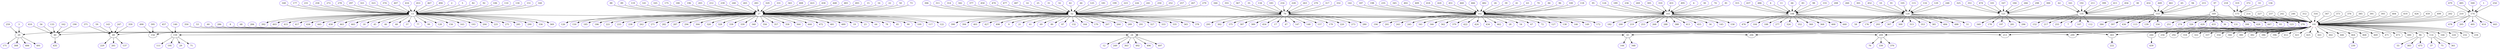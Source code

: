 digraph sample {
191 [color="#fd8ab8"];
13 [color="#17172e"];
27 [color="#17172e"];
52 [color="#17172e"];
79 [color="#17172e"];
102 [color="#17172e"];
103 [color="#17172e"];
108 [color="#17172e"];
120 [color="#17172e"];
121 [color="#17172e"];
135 [color="#17172e"];
153 [color="#17172e"];
169 [color="#17172e"];
173 [color="#17172e"];
174 [color="#17172e"];
20 [color="#17172e"];
24 [color="#17172e"];
40 [color="#17172e"];
43 [color="#17172e"];
49 [color="#17172e"];
86 [color="#17172e"];
114 [color="#17172e"];
154 [color="#17172e"];
159 [color="#17172e"];
166 [color="#17172e"];
206 [color="#17172e"];
209 [color="#17172e"];
213 [color="#17172e"];
224 [color="#17172e"];
232 [color="#17172e"];
234 [color="#17172e"];
244 [color="#17172e"];
256 [color="#17172e"];
292 [color="#17172e"];
299 [color="#17172e"];
303 [color="#17172e"];
318 [color="#17172e"];
322 [color="#17172e"];
337 [color="#17172e"];
354 [color="#17172e"];
366 [color="#17172e"];
380 [color="#17172e"];
382 [color="#17172e"];
386 [color="#17172e"];
396 [color="#17172e"];
412 [color="#17172e"];
421 [color="#17172e"];
425 [color="#17172e"];
441 [color="#17172e"];
442 [color="#17172e"];
446 [color="#17172e"];
464 [color="#17172e"];
468 [color="#17172e"];
469 [color="#17172e"];
471 [color="#17172e"];
473 [color="#17172e"];
480 [color="#17172e"];
202 [color="#17172e"];
210 [color="#17172e"];
214 [color="#17172e"];
227 [color="#17172e"];
237 [color="#17172e"];
242 [color="#17172e"];
246 [color="#17172e"];
312 [color="#17172e"];
316 [color="#17172e"];
347 [color="#17172e"];
373 [color="#17172e"];
376 [color="#17172e"];
385 [color="#17172e"];
391 [color="#17172e"];
393 [color="#17172e"];
404 [color="#17172e"];
419 [color="#17172e"];
426 [color="#17172e"];
459 [color="#17172e"];
499 [color="#17172e"];
2 [color="#4500fd"];
5 [color="#4500fd"];
18 [color="#4500fd"];
45 [color="#4500fd"];
46 [color="#4500fd"];
48 [color="#4500fd"];
57 [color="#4500fd"];
77 [color="#4500fd"];
99 [color="#4500fd"];
128 [color="#4500fd"];
156 [color="#4500fd"];
163 [color="#4500fd"];
193 [color="#4500fd"];
204 [color="#4500fd"];
225 [color="#4500fd"];
275 [color="#4500fd"];
285 [color="#4500fd"];
290 [color="#4500fd"];
336 [color="#4500fd"];
369 [color="#4500fd"];
392 [color="#4500fd"];
403 [color="#4500fd"];
415 [color="#4500fd"];
417 [color="#4500fd"];
438 [color="#4500fd"];
445 [color="#4500fd"];
458 [color="#4500fd"];
463 [color="#4500fd"];
465 [color="#4500fd"];
82 [color="#4500fd"];
92 [color="#4500fd"];
106 [color="#4500fd"];
110 [color="#4500fd"];
130 [color="#4500fd"];
151 [color="#4500fd"];
160 [color="#4500fd"];
168 [color="#4500fd"];
177 [color="#4500fd"];
231 [color="#4500fd"];
258 [color="#4500fd"];
272 [color="#4500fd"];
278 [color="#4500fd"];
297 [color="#4500fd"];
321 [color="#4500fd"];
323 [color="#4500fd"];
374 [color="#4500fd"];
407 [color="#4500fd"];
416 [color="#4500fd"];
453 [color="#4500fd"];
467 [color="#4500fd"];
494 [color="#4500fd"];
15 [color="#4500fd"];
16 [color="#4500fd"];
22 [color="#4500fd"];
19 [color="#4500fd"];
23 [color="#4500fd"];
64 [color="#4500fd"];
78 [color="#4500fd"];
85 [color="#4500fd"];
90 [color="#4500fd"];
109 [color="#4500fd"];
117 [color="#4500fd"];
122 [color="#4500fd"];
126 [color="#4500fd"];
150 [color="#4500fd"];
185 [color="#4500fd"];
186 [color="#4500fd"];
221 [color="#4500fd"];
233 [color="#4500fd"];
238 [color="#4500fd"];
262 [color="#4500fd"];
271 [color="#4500fd"];
282 [color="#4500fd"];
287 [color="#4500fd"];
294 [color="#4500fd"];
304 [color="#4500fd"];
320 [color="#4500fd"];
328 [color="#4500fd"];
338 [color="#4500fd"];
339 [color="#4500fd"];
340 [color="#4500fd"];
356 [color="#4500fd"];
357 [color="#4500fd"];
358 [color="#4500fd"];
364 [color="#4500fd"];
444 [color="#4500fd"];
472 [color="#4500fd"];
481 [color="#4500fd"];
489 [color="#4500fd"];
50 [color="#4500fd"];
73 [color="#4500fd"];
88 [color="#4500fd"];
89 [color="#4500fd"];
119 [color="#4500fd"];
141 [color="#4500fd"];
165 [color="#4500fd"];
175 [color="#4500fd"];
180 [color="#4500fd"];
196 [color="#4500fd"];
203 [color="#4500fd"];
212 [color="#4500fd"];
239 [color="#4500fd"];
240 [color="#4500fd"];
265 [color="#4500fd"];
283 [color="#4500fd"];
329 [color="#4500fd"];
331 [color="#4500fd"];
343 [color="#4500fd"];
408 [color="#4500fd"];
423 [color="#4500fd"];
430 [color="#4500fd"];
448 [color="#4500fd"];
483 [color="#4500fd"];
493 [color="#4500fd"];
14 [color="#4500fd"];
25 [color="#4500fd"];
31 [color="#4500fd"];
32 [color="#4500fd"];
42 [color="#4500fd"];
44 [color="#4500fd"];
9 [color="#4500fd"];
21 [color="#4500fd"];
61 [color="#4500fd"];
69 [color="#4500fd"];
80 [color="#4500fd"];
87 [color="#4500fd"];
132 [color="#4500fd"];
164 [color="#4500fd"];
170 [color="#4500fd"];
207 [color="#4500fd"];
264 [color="#4500fd"];
289 [color="#4500fd"];
291 [color="#4500fd"];
327 [color="#4500fd"];
333 [color="#4500fd"];
335 [color="#4500fd"];
365 [color="#4500fd"];
378 [color="#4500fd"];
390 [color="#4500fd"];
394 [color="#4500fd"];
401 [color="#4500fd"];
427 [color="#4500fd"];
498 [color="#4500fd"];
125 [color="#4500fd"];
181 [color="#4500fd"];
199 [color="#4500fd"];
223 [color="#4500fd"];
226 [color="#4500fd"];
241 [color="#4500fd"];
250 [color="#4500fd"];
252 [color="#4500fd"];
257 [color="#4500fd"];
267 [color="#4500fd"];
279 [color="#4500fd"];
306 [color="#4500fd"];
311 [color="#4500fd"];
314 [color="#4500fd"];
342 [color="#4500fd"];
377 [color="#4500fd"];
450 [color="#4500fd"];
470 [color="#4500fd"];
477 [color="#4500fd"];
487 [color="#4500fd"];
35 [color="#4500fd"];
17 [color="#4500fd"];
47 [color="#4500fd"];
147 [color="#4500fd"];
148 [color="#4500fd"];
157 [color="#4500fd"];
179 [color="#4500fd"];
220 [color="#4500fd"];
273 [color="#4500fd"];
280 [color="#4500fd"];
295 [color="#4500fd"];
302 [color="#4500fd"];
375 [color="#4500fd"];
387 [color="#4500fd"];
389 [color="#4500fd"];
454 [color="#4500fd"];
134 [color="#4500fd"];
183 [color="#4500fd"];
216 [color="#4500fd"];
228 [color="#4500fd"];
263 [color="#4500fd"];
270 [color="#4500fd"];
317 [color="#4500fd"];
332 [color="#4500fd"];
344 [color="#4500fd"];
355 [color="#4500fd"];
367 [color="#4500fd"];
26 [color="#4500fd"];
39 [color="#4500fd"];
41 [color="#4500fd"];
63 [color="#4500fd"];
70 [color="#4500fd"];
84 [color="#4500fd"];
96 [color="#4500fd"];
100 [color="#4500fd"];
28 [color="#4500fd"];
54 [color="#4500fd"];
67 [color="#4500fd"];
72 [color="#4500fd"];
127 [color="#4500fd"];
138 [color="#4500fd"];
146 [color="#4500fd"];
149 [color="#4500fd"];
172 [color="#4500fd"];
194 [color="#4500fd"];
201 [color="#4500fd"];
243 [color="#4500fd"];
245 [color="#4500fd"];
341 [color="#4500fd"];
346 [color="#4500fd"];
362 [color="#4500fd"];
379 [color="#4500fd"];
422 [color="#4500fd"];
424 [color="#4500fd"];
434 [color="#4500fd"];
462 [color="#4500fd"];
118 [color="#4500fd"];
142 [color="#4500fd"];
187 [color="#4500fd"];
198 [color="#4500fd"];
235 [color="#4500fd"];
345 [color="#4500fd"];
402 [color="#4500fd"];
409 [color="#4500fd"];
418 [color="#4500fd"];
420 [color="#4500fd"];
451 [color="#4500fd"];
460 [color="#4500fd"];
466 [color="#4500fd"];
482 [color="#4500fd"];
6 [color="#4500fd"];
30 [color="#4500fd"];
74 [color="#4500fd"];
81 [color="#4500fd"];
95 [color="#4500fd"];
34 [color="#4500fd"];
145 [color="#4500fd"];
158 [color="#4500fd"];
182 [color="#4500fd"];
200 [color="#4500fd"];
219 [color="#4500fd"];
253 [color="#4500fd"];
268 [color="#4500fd"];
288 [color="#4500fd"];
388 [color="#4500fd"];
413 [color="#4500fd"];
455 [color="#4500fd"];
124 [color="#4500fd"];
189 [color="#4500fd"];
236 [color="#4500fd"];
269 [color="#4500fd"];
305 [color="#4500fd"];
310 [color="#4500fd"];
431 [color="#4500fd"];
495 [color="#4500fd"];
4 [color="#4500fd"];
11 [color="#4500fd"];
66 [color="#4500fd"];
83 [color="#4500fd"];
98 [color="#4500fd"];
104 [color="#4500fd"];
188 [color="#4500fd"];
277 [color="#4500fd"];
324 [color="#4500fd"];
352 [color="#4500fd"];
360 [color="#4500fd"];
368 [color="#4500fd"];
400 [color="#4500fd"];
440 [color="#4500fd"];
476 [color="#4500fd"];
155 [color="#4500fd"];
208 [color="#4500fd"];
315 [color="#4500fd"];
437 [color="#4500fd"];
486 [color="#4500fd"];
10 [color="#4500fd"];
91 [color="#4500fd"];
105 [color="#4500fd"];
115 [color="#4500fd"];
116 [color="#4500fd"];
51 [color="#4500fd"];
58 [color="#4500fd"];
176 [color="#4500fd"];
293 [color="#4500fd"];
307 [color="#4500fd"];
309 [color="#4500fd"];
313 [color="#4500fd"];
353 [color="#4500fd"];
381 [color="#4500fd"];
484 [color="#4500fd"];
488 [color="#4500fd"];
129 [color="#4500fd"];
248 [color="#4500fd"];
260 [color="#4500fd"];
301 [color="#4500fd"];
452 [color="#4500fd"];
101 [color="#4500fd"];
178 [color="#4500fd"];
197 [color="#4500fd"];
281 [color="#4500fd"];
296 [color="#4500fd"];
349 [color="#4500fd"];
167 [color="#4500fd"];
184 [color="#4500fd"];
266 [color="#4500fd"];
298 [color="#4500fd"];
300 [color="#4500fd"];
325 [color="#4500fd"];
351 [color="#4500fd"];
474 [color="#4500fd"];
38 [color="#4500fd"];
62 [color="#4500fd"];
7 [color="#4500fd"];
107 [color="#4500fd"];
112 [color="#4500fd"];
152 [color="#4500fd"];
217 [color="#4500fd"];
255 [color="#4500fd"];
161 [color="#4500fd"];
192 [color="#4500fd"];
211 [color="#4500fd"];
399 [color="#4500fd"];
411 [color="#4500fd"];
456 [color="#4500fd"];
65 [color="#4500fd"];
94 [color="#4500fd"];
113 [color="#4500fd"];
139 [color="#4500fd"];
334 [color="#4500fd"];
384 [color="#4500fd"];
397 [color="#4500fd"];
436 [color="#4500fd"];
215 [color="#4500fd"];
432 [color="#4500fd"];
449 [color="#4500fd"];
461 [color="#4500fd"];
97 [color="#4500fd"];
36 [color="#4500fd"];
131 [color="#4500fd"];
251 [color="#4500fd"];
274 [color="#4500fd"];
326 [color="#4500fd"];
429 [color="#4500fd"];
433 [color="#4500fd"];
33 [color="#4500fd"];
136 [color="#4500fd"];
93 [color="#4500fd"];
123 [color="#4500fd"];
276 [color="#4500fd"];
398 [color="#4500fd"];
428 [color="#4500fd"];
447 [color="#4500fd"];
218 [color="#4500fd"];
319 [color="#4500fd"];
372 [color="#4500fd"];
1 [color="#4500fd"];
205 [color="#4500fd"];
405 [color="#4500fd"];
414 [color="#4500fd"];
443 [color="#4500fd"];
478 [color="#4500fd"];
254 [color="#4500fd"];
479 [color="#4500fd"];
485 [color="#4500fd"];
500 [color="#4500fd"];
3 [color="#4500fd"];
171 [color="#4500fd"];
308 [color="#4500fd"];
406 [color="#4500fd"];
491 [color="#4500fd"];
259 [color="#4500fd"];
12 [color="#4500fd"];
249 [color="#4500fd"];
363 [color="#4500fd"];
492 [color="#4500fd"];
496 [color="#4500fd"];
497 [color="#4500fd"];
350 [color="#4500fd"];
435 [color="#4500fd"];
56 [color="#4500fd"];
133 [color="#4500fd"];
162 [color="#4500fd"];
190 [color="#4500fd"];
410 [color="#4500fd"];
144 [color="#4500fd"];
348 [color="#4500fd"];
53 [color="#4500fd"];
137 [color="#4500fd"];
229 [color="#4500fd"];
261 [color="#4500fd"];
59 [color="#4500fd"];
143 [color="#4500fd"];
247 [color="#4500fd"];
359 [color="#4500fd"];
371 [color="#4500fd"];
55 [color="#4500fd"];
383 [color="#4500fd"];
475 [color="#4500fd"];
37 [color="#4500fd"];
75 [color="#4500fd"];
361 [color="#4500fd"];
395 [color="#4500fd"];
490 [color="#4500fd"];
140 [color="#4500fd"];
29 [color="#4500fd"];
71 [color="#4500fd"];
111 [color="#4500fd"];
195 [color="#4500fd"];
457 [color="#4500fd"];
60 [color="#4500fd"];
76 [color="#4500fd"];
330 [color="#4500fd"];
370 [color="#4500fd"];
286 [color="#4500fd"];
8 [color="#4500fd"];
439 [color="#4500fd"];
68 [color="#4500fd"];
284 [color="#4500fd"];
222 [color="#4500fd"];
230 [color="#4500fd"];
1 -> 174[color="black"];
2 -> 13[color="black"];
3 -> 20[color="black"];
4 -> 108[color="black"];
5 -> 13[color="black"];
6 -> 103[color="black"];
8 -> 213[color="black"];
10 -> 120[color="black"];
11 -> 108[color="black"];
13 -> 18[color="black"];
13 -> 45[color="black"];
13 -> 46[color="black"];
13 -> 48[color="black"];
13 -> 57[color="black"];
13 -> 77[color="black"];
13 -> 99[color="black"];
13 -> 128[color="black"];
13 -> 156[color="black"];
13 -> 163[color="black"];
13 -> 191[color="black"];
13 -> 193[color="black"];
13 -> 204[color="black"];
13 -> 225[color="black"];
13 -> 275[color="black"];
13 -> 285[color="black"];
13 -> 290[color="black"];
13 -> 336[color="black"];
13 -> 369[color="black"];
13 -> 392[color="black"];
13 -> 403[color="black"];
13 -> 415[color="black"];
13 -> 417[color="black"];
13 -> 438[color="black"];
13 -> 445[color="black"];
13 -> 458[color="black"];
13 -> 463[color="black"];
13 -> 465[color="black"];
14 -> 52[color="black"];
15 -> 27[color="black"];
16 -> 27[color="black"];
20 -> 171[color="black"];
20 -> 308[color="black"];
20 -> 406[color="black"];
20 -> 491[color="black"];
22 -> 27[color="black"];
24 -> 12[color="black"];
24 -> 249[color="black"];
24 -> 363[color="black"];
24 -> 492[color="black"];
24 -> 496[color="black"];
24 -> 497[color="black"];
25 -> 52[color="black"];
26 -> 102[color="black"];
27 -> 19[color="black"];
27 -> 23[color="black"];
27 -> 64[color="black"];
27 -> 78[color="black"];
27 -> 85[color="black"];
27 -> 90[color="black"];
27 -> 109[color="black"];
27 -> 117[color="black"];
27 -> 122[color="black"];
27 -> 126[color="black"];
27 -> 150[color="black"];
27 -> 185[color="black"];
27 -> 186[color="black"];
27 -> 191[color="black"];
27 -> 221[color="black"];
27 -> 233[color="black"];
27 -> 238[color="black"];
27 -> 262[color="black"];
27 -> 271[color="black"];
27 -> 282[color="black"];
27 -> 287[color="black"];
27 -> 294[color="black"];
27 -> 304[color="black"];
27 -> 320[color="black"];
27 -> 328[color="black"];
27 -> 338[color="black"];
27 -> 339[color="black"];
27 -> 340[color="black"];
27 -> 356[color="black"];
27 -> 357[color="black"];
27 -> 358[color="black"];
27 -> 364[color="black"];
27 -> 444[color="black"];
27 -> 472[color="black"];
27 -> 481[color="black"];
27 -> 489[color="black"];
30 -> 103[color="black"];
31 -> 52[color="black"];
32 -> 52[color="black"];
33 -> 173[color="black"];
35 -> 79[color="black"];
38 -> 135[color="black"];
39 -> 102[color="black"];
40 -> 435[color="black"];
41 -> 102[color="black"];
42 -> 52[color="black"];
43 -> 144[color="black"];
43 -> 348[color="black"];
44 -> 52[color="black"];
49 -> 137[color="black"];
49 -> 229[color="black"];
49 -> 261[color="black"];
50 -> 27[color="black"];
52 -> 9[color="black"];
52 -> 21[color="black"];
52 -> 61[color="black"];
52 -> 69[color="black"];
52 -> 80[color="black"];
52 -> 87[color="black"];
52 -> 132[color="black"];
52 -> 164[color="black"];
52 -> 170[color="black"];
52 -> 191[color="black"];
52 -> 207[color="black"];
52 -> 264[color="black"];
52 -> 289[color="black"];
52 -> 291[color="black"];
52 -> 327[color="black"];
52 -> 333[color="black"];
52 -> 335[color="black"];
52 -> 365[color="black"];
52 -> 378[color="black"];
52 -> 390[color="black"];
52 -> 394[color="black"];
52 -> 401[color="black"];
52 -> 427[color="black"];
52 -> 498[color="black"];
53 -> 43[color="black"];
56 -> 40[color="black"];
59 -> 49[color="black"];
60 -> 206[color="black"];
62 -> 135[color="black"];
63 -> 102[color="black"];
65 -> 153[color="black"];
66 -> 108[color="black"];
68 -> 299[color="black"];
70 -> 102[color="black"];
73 -> 27[color="black"];
74 -> 103[color="black"];
79 -> 17[color="black"];
79 -> 47[color="black"];
79 -> 147[color="black"];
79 -> 148[color="black"];
79 -> 157[color="black"];
79 -> 179[color="black"];
79 -> 191[color="black"];
79 -> 220[color="black"];
79 -> 273[color="black"];
79 -> 280[color="black"];
79 -> 295[color="black"];
79 -> 302[color="black"];
79 -> 375[color="black"];
79 -> 387[color="black"];
79 -> 389[color="black"];
79 -> 454[color="black"];
81 -> 103[color="black"];
82 -> 13[color="black"];
83 -> 108[color="black"];
84 -> 102[color="black"];
86 -> 55[color="black"];
86 -> 383[color="black"];
86 -> 475[color="black"];
88 -> 27[color="black"];
89 -> 27[color="black"];
91 -> 120[color="black"];
92 -> 13[color="black"];
94 -> 153[color="black"];
95 -> 103[color="black"];
96 -> 102[color="black"];
97 -> 169[color="black"];
98 -> 108[color="black"];
100 -> 102[color="black"];
101 -> 121[color="black"];
102 -> 28[color="black"];
102 -> 54[color="black"];
102 -> 67[color="black"];
102 -> 72[color="black"];
102 -> 127[color="black"];
102 -> 138[color="black"];
102 -> 146[color="black"];
102 -> 149[color="black"];
102 -> 172[color="black"];
102 -> 191[color="black"];
102 -> 194[color="black"];
102 -> 201[color="black"];
102 -> 243[color="black"];
102 -> 245[color="black"];
102 -> 341[color="black"];
102 -> 346[color="black"];
102 -> 362[color="black"];
102 -> 379[color="black"];
102 -> 422[color="black"];
102 -> 424[color="black"];
102 -> 434[color="black"];
102 -> 462[color="black"];
103 -> 34[color="black"];
103 -> 145[color="black"];
103 -> 158[color="black"];
103 -> 182[color="black"];
103 -> 191[color="black"];
103 -> 200[color="black"];
103 -> 219[color="black"];
103 -> 253[color="black"];
103 -> 268[color="black"];
103 -> 288[color="black"];
103 -> 388[color="black"];
103 -> 413[color="black"];
103 -> 455[color="black"];
105 -> 120[color="black"];
106 -> 13[color="black"];
108 -> 104[color="black"];
108 -> 188[color="black"];
108 -> 191[color="black"];
108 -> 277[color="black"];
108 -> 324[color="black"];
108 -> 352[color="black"];
108 -> 360[color="black"];
108 -> 368[color="black"];
108 -> 400[color="black"];
108 -> 440[color="black"];
108 -> 476[color="black"];
110 -> 13[color="black"];
114 -> 37[color="black"];
114 -> 75[color="black"];
114 -> 361[color="black"];
115 -> 120[color="black"];
116 -> 120[color="black"];
118 -> 102[color="black"];
119 -> 27[color="black"];
120 -> 51[color="black"];
120 -> 58[color="black"];
120 -> 176[color="black"];
120 -> 191[color="black"];
120 -> 293[color="black"];
120 -> 307[color="black"];
120 -> 309[color="black"];
120 -> 313[color="black"];
120 -> 353[color="black"];
120 -> 381[color="black"];
120 -> 484[color="black"];
120 -> 488[color="black"];
121 -> 178[color="black"];
121 -> 191[color="black"];
121 -> 197[color="black"];
121 -> 281[color="black"];
121 -> 296[color="black"];
121 -> 349[color="black"];
124 -> 103[color="black"];
125 -> 52[color="black"];
129 -> 120[color="black"];
130 -> 13[color="black"];
133 -> 40[color="black"];
134 -> 79[color="black"];
135 -> 7[color="black"];
135 -> 107[color="black"];
135 -> 112[color="black"];
135 -> 152[color="black"];
135 -> 191[color="black"];
135 -> 217[color="black"];
135 -> 255[color="black"];
136 -> 173[color="black"];
140 -> 159[color="black"];
141 -> 27[color="black"];
142 -> 102[color="black"];
143 -> 49[color="black"];
151 -> 13[color="black"];
153 -> 113[color="black"];
153 -> 139[color="black"];
153 -> 191[color="black"];
153 -> 334[color="black"];
153 -> 384[color="black"];
153 -> 397[color="black"];
153 -> 436[color="black"];
155 -> 108[color="black"];
159 -> 29[color="black"];
159 -> 71[color="black"];
159 -> 111[color="black"];
159 -> 195[color="black"];
160 -> 13[color="black"];
161 -> 135[color="black"];
162 -> 40[color="black"];
165 -> 27[color="black"];
167 -> 121[color="black"];
168 -> 13[color="black"];
169 -> 36[color="black"];
169 -> 131[color="black"];
169 -> 191[color="black"];
169 -> 251[color="black"];
169 -> 274[color="black"];
169 -> 326[color="black"];
169 -> 429[color="black"];
169 -> 433[color="black"];
173 -> 93[color="black"];
173 -> 123[color="black"];
173 -> 191[color="black"];
173 -> 276[color="black"];
173 -> 398[color="black"];
173 -> 428[color="black"];
173 -> 447[color="black"];
174 -> 191[color="black"];
174 -> 205[color="black"];
174 -> 405[color="black"];
174 -> 414[color="black"];
174 -> 443[color="black"];
174 -> 478[color="black"];
175 -> 27[color="black"];
177 -> 13[color="black"];
180 -> 27[color="black"];
181 -> 52[color="black"];
183 -> 79[color="black"];
184 -> 121[color="black"];
187 -> 102[color="black"];
189 -> 103[color="black"];
190 -> 40[color="black"];
191 -> 20[color="black"];
191 -> 24[color="black"];
191 -> 40[color="black"];
191 -> 43[color="black"];
191 -> 49[color="black"];
191 -> 86[color="black"];
191 -> 114[color="black"];
191 -> 154[color="black"];
191 -> 159[color="black"];
191 -> 166[color="black"];
191 -> 206[color="black"];
191 -> 209[color="black"];
191 -> 213[color="black"];
191 -> 224[color="black"];
191 -> 232[color="black"];
191 -> 234[color="black"];
191 -> 244[color="black"];
191 -> 256[color="black"];
191 -> 292[color="black"];
191 -> 299[color="black"];
191 -> 303[color="black"];
191 -> 318[color="black"];
191 -> 322[color="black"];
191 -> 337[color="black"];
191 -> 354[color="black"];
191 -> 366[color="black"];
191 -> 380[color="black"];
191 -> 382[color="black"];
191 -> 386[color="black"];
191 -> 396[color="black"];
191 -> 412[color="black"];
191 -> 421[color="black"];
191 -> 425[color="black"];
191 -> 441[color="black"];
191 -> 442[color="black"];
191 -> 446[color="black"];
191 -> 464[color="black"];
191 -> 468[color="black"];
191 -> 469[color="black"];
191 -> 471[color="black"];
191 -> 473[color="black"];
191 -> 480[color="black"];
192 -> 135[color="black"];
196 -> 27[color="black"];
198 -> 102[color="black"];
199 -> 52[color="black"];
202 -> 191[color="black"];
203 -> 27[color="black"];
208 -> 108[color="black"];
209 -> 76[color="black"];
209 -> 330[color="black"];
209 -> 370[color="black"];
210 -> 191[color="black"];
211 -> 135[color="black"];
212 -> 27[color="black"];
214 -> 191[color="black"];
215 -> 153[color="black"];
216 -> 79[color="black"];
218 -> 173[color="black"];
223 -> 52[color="black"];
226 -> 52[color="black"];
227 -> 191[color="black"];
228 -> 79[color="black"];
231 -> 13[color="black"];
235 -> 102[color="black"];
236 -> 103[color="black"];
237 -> 191[color="black"];
239 -> 27[color="black"];
240 -> 27[color="black"];
241 -> 52[color="black"];
242 -> 191[color="black"];
244 -> 439[color="black"];
246 -> 191[color="black"];
247 -> 49[color="black"];
248 -> 120[color="black"];
250 -> 52[color="black"];
252 -> 52[color="black"];
254 -> 174[color="black"];
257 -> 52[color="black"];
258 -> 13[color="black"];
259 -> 20[color="black"];
260 -> 120[color="black"];
263 -> 79[color="black"];
265 -> 27[color="black"];
266 -> 121[color="black"];
267 -> 52[color="black"];
269 -> 103[color="black"];
270 -> 79[color="black"];
272 -> 13[color="black"];
278 -> 13[color="black"];
279 -> 52[color="black"];
283 -> 27[color="black"];
284 -> 303[color="black"];
286 -> 209[color="black"];
297 -> 13[color="black"];
298 -> 121[color="black"];
300 -> 121[color="black"];
301 -> 120[color="black"];
303 -> 222[color="black"];
305 -> 103[color="black"];
306 -> 52[color="black"];
310 -> 103[color="black"];
311 -> 52[color="black"];
312 -> 191[color="black"];
314 -> 52[color="black"];
315 -> 108[color="black"];
316 -> 191[color="black"];
317 -> 79[color="black"];
319 -> 173[color="black"];
321 -> 13[color="black"];
323 -> 13[color="black"];
325 -> 121[color="black"];
329 -> 27[color="black"];
331 -> 27[color="black"];
332 -> 79[color="black"];
342 -> 52[color="black"];
343 -> 27[color="black"];
344 -> 79[color="black"];
345 -> 102[color="black"];
347 -> 191[color="black"];
350 -> 24[color="black"];
351 -> 121[color="black"];
355 -> 79[color="black"];
359 -> 49[color="black"];
367 -> 79[color="black"];
371 -> 49[color="black"];
372 -> 173[color="black"];
373 -> 191[color="black"];
374 -> 13[color="black"];
376 -> 191[color="black"];
377 -> 52[color="black"];
385 -> 191[color="black"];
391 -> 191[color="black"];
393 -> 191[color="black"];
395 -> 154[color="black"];
399 -> 135[color="black"];
402 -> 102[color="black"];
404 -> 191[color="black"];
407 -> 13[color="black"];
408 -> 27[color="black"];
409 -> 102[color="black"];
410 -> 40[color="black"];
411 -> 135[color="black"];
416 -> 13[color="black"];
418 -> 102[color="black"];
419 -> 191[color="black"];
420 -> 102[color="black"];
423 -> 27[color="black"];
426 -> 191[color="black"];
430 -> 27[color="black"];
431 -> 103[color="black"];
432 -> 153[color="black"];
437 -> 108[color="black"];
448 -> 27[color="black"];
449 -> 153[color="black"];
450 -> 52[color="black"];
451 -> 102[color="black"];
452 -> 120[color="black"];
453 -> 13[color="black"];
456 -> 135[color="black"];
457 -> 159[color="black"];
459 -> 191[color="black"];
460 -> 102[color="black"];
461 -> 153[color="black"];
464 -> 230[color="black"];
466 -> 102[color="black"];
467 -> 13[color="black"];
470 -> 52[color="black"];
474 -> 121[color="black"];
477 -> 52[color="black"];
479 -> 174[color="black"];
482 -> 102[color="black"];
483 -> 27[color="black"];
485 -> 174[color="black"];
486 -> 108[color="black"];
487 -> 52[color="black"];
490 -> 154[color="black"];
493 -> 27[color="black"];
494 -> 13[color="black"];
495 -> 103[color="black"];
499 -> 191[color="black"];
500 -> 174[color="black"];
}